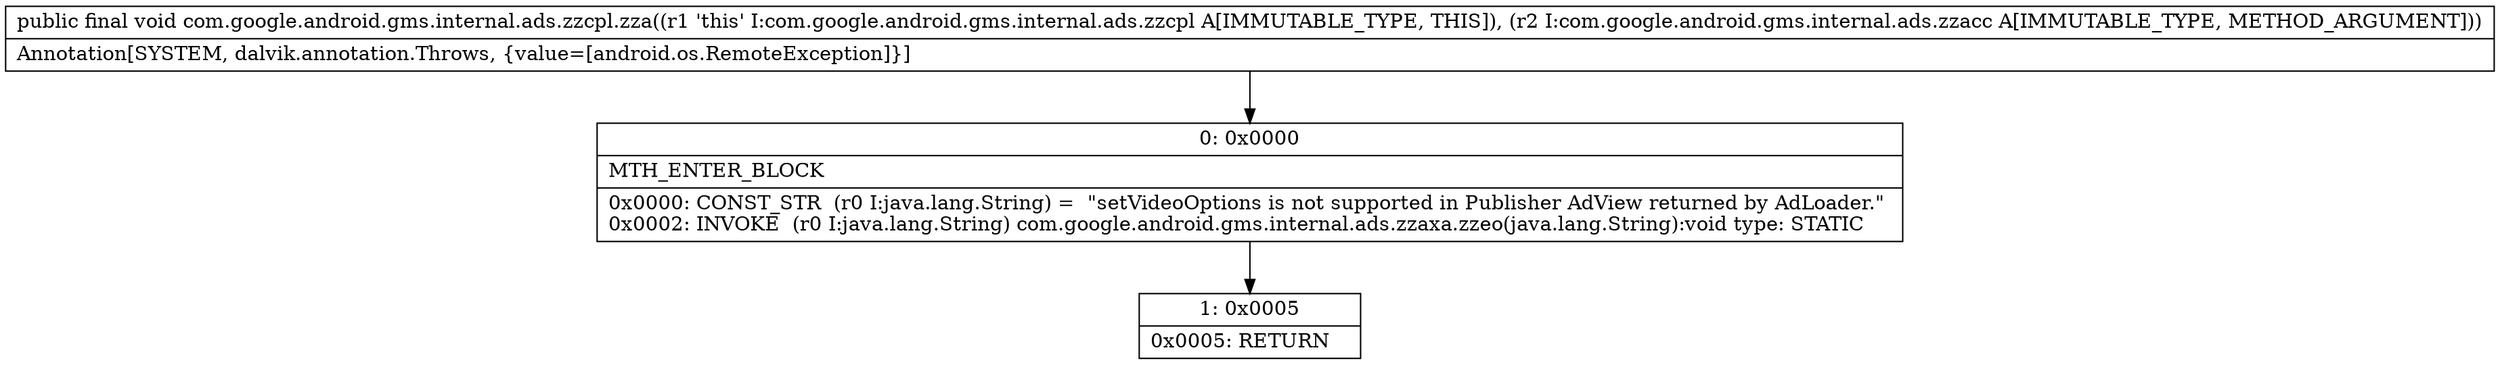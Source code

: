 digraph "CFG forcom.google.android.gms.internal.ads.zzcpl.zza(Lcom\/google\/android\/gms\/internal\/ads\/zzacc;)V" {
Node_0 [shape=record,label="{0\:\ 0x0000|MTH_ENTER_BLOCK\l|0x0000: CONST_STR  (r0 I:java.lang.String) =  \"setVideoOptions is not supported in Publisher AdView returned by AdLoader.\" \l0x0002: INVOKE  (r0 I:java.lang.String) com.google.android.gms.internal.ads.zzaxa.zzeo(java.lang.String):void type: STATIC \l}"];
Node_1 [shape=record,label="{1\:\ 0x0005|0x0005: RETURN   \l}"];
MethodNode[shape=record,label="{public final void com.google.android.gms.internal.ads.zzcpl.zza((r1 'this' I:com.google.android.gms.internal.ads.zzcpl A[IMMUTABLE_TYPE, THIS]), (r2 I:com.google.android.gms.internal.ads.zzacc A[IMMUTABLE_TYPE, METHOD_ARGUMENT]))  | Annotation[SYSTEM, dalvik.annotation.Throws, \{value=[android.os.RemoteException]\}]\l}"];
MethodNode -> Node_0;
Node_0 -> Node_1;
}

